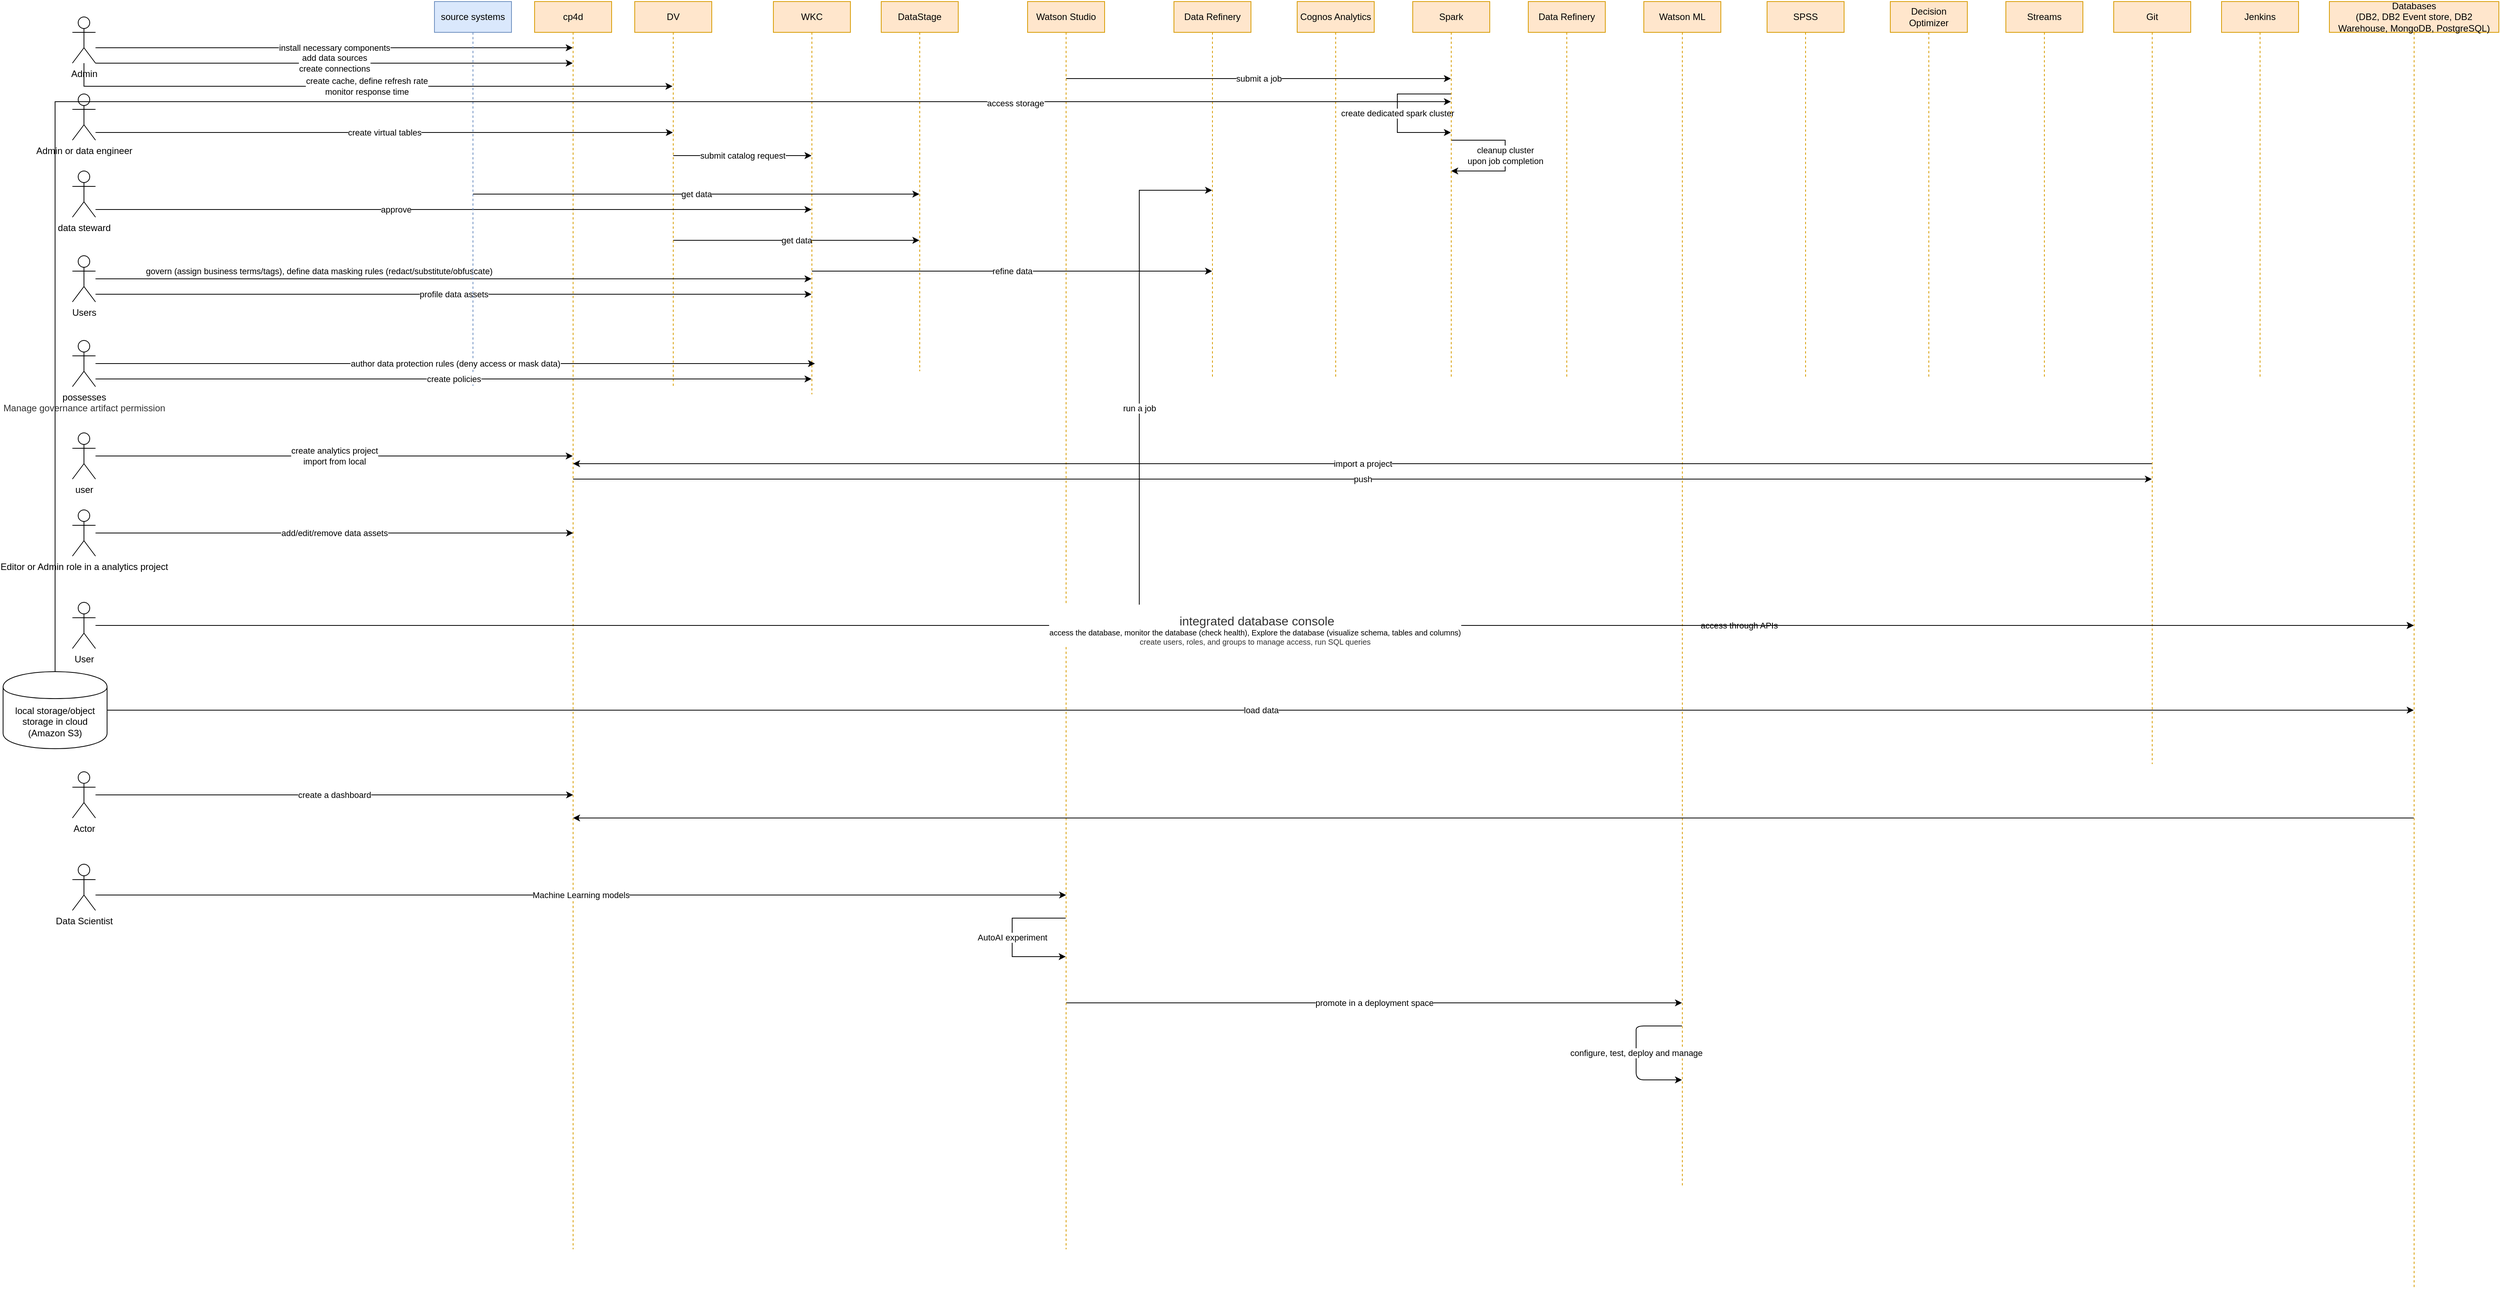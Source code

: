 <mxfile version="13.4.1" type="device" pages="3"><diagram id="L1ZYC2HpkG_WuAoH2lzu" name="Page-1"><mxGraphModel dx="2267" dy="710" grid="1" gridSize="10" guides="1" tooltips="1" connect="1" arrows="1" fold="1" page="1" pageScale="1" pageWidth="850" pageHeight="1100" math="0" shadow="0"><root><mxCell id="0"/><mxCell id="1" parent="0"/><mxCell id="Fra7D32QewwQKBFsgaWj-6" value="push" style="edgeStyle=orthogonalEdgeStyle;rounded=0;orthogonalLoop=1;jettySize=auto;html=1;" parent="1" source="wFHEGbKlSNmxPqVguw3p-3" target="Fra7D32QewwQKBFsgaWj-1" edge="1"><mxGeometry relative="1" as="geometry"><mxPoint x="800" y="660" as="targetPoint"/><Array as="points"><mxPoint x="2020" y="660"/><mxPoint x="2020" y="660"/></Array></mxGeometry></mxCell><mxCell id="wFHEGbKlSNmxPqVguw3p-3" value="cp4d" style="shape=umlLifeline;perimeter=lifelinePerimeter;whiteSpace=wrap;html=1;container=1;collapsible=0;recursiveResize=0;outlineConnect=0;fillColor=#ffe6cc;strokeColor=#d79b00;" parent="1" vertex="1"><mxGeometry x="110" y="40" width="100" height="1620" as="geometry"/></mxCell><mxCell id="wFHEGbKlSNmxPqVguw3p-18" value="submit catalog request" style="edgeStyle=orthogonalEdgeStyle;rounded=0;orthogonalLoop=1;jettySize=auto;html=1;" parent="1" source="wFHEGbKlSNmxPqVguw3p-4" target="wFHEGbKlSNmxPqVguw3p-5" edge="1"><mxGeometry relative="1" as="geometry"><Array as="points"><mxPoint x="380" y="240"/><mxPoint x="380" y="240"/></Array></mxGeometry></mxCell><mxCell id="wFHEGbKlSNmxPqVguw3p-23" value="get data" style="edgeStyle=orthogonalEdgeStyle;rounded=0;orthogonalLoop=1;jettySize=auto;html=1;" parent="1" source="wFHEGbKlSNmxPqVguw3p-4" target="wFHEGbKlSNmxPqVguw3p-6" edge="1"><mxGeometry relative="1" as="geometry"><mxPoint x="540" y="350" as="targetPoint"/><Array as="points"><mxPoint x="450" y="350"/><mxPoint x="450" y="350"/></Array></mxGeometry></mxCell><mxCell id="wFHEGbKlSNmxPqVguw3p-4" value="DV" style="shape=umlLifeline;perimeter=lifelinePerimeter;whiteSpace=wrap;html=1;container=1;collapsible=0;recursiveResize=0;outlineConnect=0;fillColor=#ffe6cc;strokeColor=#d79b00;" parent="1" vertex="1"><mxGeometry x="240" y="40" width="100" height="500" as="geometry"/></mxCell><mxCell id="wFHEGbKlSNmxPqVguw3p-16" value="DV" style="shape=umlLifeline;perimeter=lifelinePerimeter;whiteSpace=wrap;html=1;container=1;collapsible=0;recursiveResize=0;outlineConnect=0;" parent="1" vertex="1"><mxGeometry x="420" y="40" width="100" height="300" as="geometry"/></mxCell><mxCell id="wFHEGbKlSNmxPqVguw3p-24" value="refine data" style="edgeStyle=orthogonalEdgeStyle;rounded=0;orthogonalLoop=1;jettySize=auto;html=1;" parent="1" source="wFHEGbKlSNmxPqVguw3p-5" target="wFHEGbKlSNmxPqVguw3p-7" edge="1"><mxGeometry relative="1" as="geometry"><Array as="points"><mxPoint x="610" y="390"/><mxPoint x="610" y="390"/></Array></mxGeometry></mxCell><mxCell id="wFHEGbKlSNmxPqVguw3p-5" value="WKC" style="shape=umlLifeline;perimeter=lifelinePerimeter;whiteSpace=wrap;html=1;container=1;collapsible=0;recursiveResize=0;outlineConnect=0;fillColor=#ffe6cc;strokeColor=#d79b00;" parent="1" vertex="1"><mxGeometry x="420" y="40" width="100" height="510" as="geometry"/></mxCell><mxCell id="wFHEGbKlSNmxPqVguw3p-6" value="DataStage" style="shape=umlLifeline;perimeter=lifelinePerimeter;whiteSpace=wrap;html=1;container=1;collapsible=0;recursiveResize=0;outlineConnect=0;fillColor=#ffe6cc;strokeColor=#d79b00;" parent="1" vertex="1"><mxGeometry x="560" y="40" width="100" height="480" as="geometry"/></mxCell><mxCell id="wFHEGbKlSNmxPqVguw3p-7" value="Data Refinery" style="shape=umlLifeline;perimeter=lifelinePerimeter;whiteSpace=wrap;html=1;container=1;collapsible=0;recursiveResize=0;outlineConnect=0;fillColor=#ffe6cc;strokeColor=#d79b00;" parent="1" vertex="1"><mxGeometry x="940" y="40" width="100" height="490" as="geometry"/></mxCell><mxCell id="wFHEGbKlSNmxPqVguw3p-9" value="install necessary components" style="edgeStyle=orthogonalEdgeStyle;rounded=0;orthogonalLoop=1;jettySize=auto;html=1;" parent="1" source="wFHEGbKlSNmxPqVguw3p-8" target="wFHEGbKlSNmxPqVguw3p-3" edge="1"><mxGeometry relative="1" as="geometry"><Array as="points"><mxPoint x="50" y="100"/><mxPoint x="50" y="100"/></Array></mxGeometry></mxCell><mxCell id="wFHEGbKlSNmxPqVguw3p-11" value="add data sources&lt;br&gt;create connections" style="edgeStyle=orthogonalEdgeStyle;rounded=0;orthogonalLoop=1;jettySize=auto;html=1;" parent="1" source="wFHEGbKlSNmxPqVguw3p-8" target="wFHEGbKlSNmxPqVguw3p-3" edge="1"><mxGeometry relative="1" as="geometry"><Array as="points"><mxPoint x="50" y="120"/><mxPoint x="50" y="120"/></Array></mxGeometry></mxCell><mxCell id="wFHEGbKlSNmxPqVguw3p-34" value="create cache, define refresh rate&lt;br&gt;monitor response time" style="edgeStyle=orthogonalEdgeStyle;rounded=0;orthogonalLoop=1;jettySize=auto;html=1;" parent="1" source="wFHEGbKlSNmxPqVguw3p-8" edge="1"><mxGeometry relative="1" as="geometry"><mxPoint x="289" y="150" as="targetPoint"/><Array as="points"><mxPoint x="-475" y="150"/><mxPoint x="289" y="150"/></Array></mxGeometry></mxCell><mxCell id="wFHEGbKlSNmxPqVguw3p-8" value="Admin" style="shape=umlActor;verticalLabelPosition=bottom;verticalAlign=top;html=1;" parent="1" vertex="1"><mxGeometry x="-490" y="60" width="30" height="60" as="geometry"/></mxCell><mxCell id="wFHEGbKlSNmxPqVguw3p-12" value="create virtual tables" style="edgeStyle=orthogonalEdgeStyle;rounded=0;orthogonalLoop=1;jettySize=auto;html=1;" parent="1" source="wFHEGbKlSNmxPqVguw3p-10" target="wFHEGbKlSNmxPqVguw3p-4" edge="1"><mxGeometry relative="1" as="geometry"><Array as="points"><mxPoint x="190" y="210"/><mxPoint x="190" y="210"/></Array></mxGeometry></mxCell><mxCell id="wFHEGbKlSNmxPqVguw3p-10" value="Admin or data engineer" style="shape=umlActor;verticalLabelPosition=bottom;verticalAlign=top;html=1;" parent="1" vertex="1"><mxGeometry x="-490" y="160" width="30" height="60" as="geometry"/></mxCell><mxCell id="wFHEGbKlSNmxPqVguw3p-14" value="approve" style="edgeStyle=orthogonalEdgeStyle;rounded=0;orthogonalLoop=1;jettySize=auto;html=1;" parent="1" source="wFHEGbKlSNmxPqVguw3p-13" target="wFHEGbKlSNmxPqVguw3p-5" edge="1"><mxGeometry x="0.657" y="-380" relative="1" as="geometry"><Array as="points"><mxPoint x="310" y="310"/><mxPoint x="310" y="310"/></Array><mxPoint x="-380" y="-380" as="offset"/></mxGeometry></mxCell><mxCell id="wFHEGbKlSNmxPqVguw3p-13" value="data steward" style="shape=umlActor;verticalLabelPosition=bottom;verticalAlign=top;html=1;" parent="1" vertex="1"><mxGeometry x="-490" y="260" width="30" height="60" as="geometry"/></mxCell><mxCell id="wFHEGbKlSNmxPqVguw3p-20" value="govern&amp;nbsp;(assign business terms/tags), define data masking rules (redact/substitute/obfuscate)" style="edgeStyle=orthogonalEdgeStyle;rounded=0;orthogonalLoop=1;jettySize=auto;html=1;" parent="1" source="wFHEGbKlSNmxPqVguw3p-19" target="wFHEGbKlSNmxPqVguw3p-5" edge="1"><mxGeometry x="0.678" y="490" relative="1" as="geometry"><Array as="points"><mxPoint x="-30" y="400"/><mxPoint x="-30" y="400"/></Array><mxPoint x="-490" y="480" as="offset"/></mxGeometry></mxCell><mxCell id="wFHEGbKlSNmxPqVguw3p-33" value="profile data assets" style="edgeStyle=orthogonalEdgeStyle;rounded=0;orthogonalLoop=1;jettySize=auto;html=1;" parent="1" source="wFHEGbKlSNmxPqVguw3p-19" target="wFHEGbKlSNmxPqVguw3p-5" edge="1"><mxGeometry relative="1" as="geometry"><Array as="points"><mxPoint x="-10" y="420"/><mxPoint x="-10" y="420"/></Array></mxGeometry></mxCell><mxCell id="wFHEGbKlSNmxPqVguw3p-19" value="Users" style="shape=umlActor;verticalLabelPosition=bottom;verticalAlign=top;html=1;" parent="1" vertex="1"><mxGeometry x="-490" y="370" width="30" height="60" as="geometry"/></mxCell><mxCell id="wFHEGbKlSNmxPqVguw3p-22" value="get data" style="edgeStyle=orthogonalEdgeStyle;rounded=0;orthogonalLoop=1;jettySize=auto;html=1;" parent="1" source="wFHEGbKlSNmxPqVguw3p-21" target="wFHEGbKlSNmxPqVguw3p-6" edge="1"><mxGeometry relative="1" as="geometry"><Array as="points"><mxPoint x="460" y="290"/><mxPoint x="460" y="290"/></Array></mxGeometry></mxCell><mxCell id="wFHEGbKlSNmxPqVguw3p-21" value="source systems" style="shape=umlLifeline;perimeter=lifelinePerimeter;whiteSpace=wrap;html=1;container=1;collapsible=0;recursiveResize=0;outlineConnect=0;fillColor=#dae8fc;strokeColor=#6c8ebf;" parent="1" vertex="1"><mxGeometry x="-20" y="40" width="100" height="500" as="geometry"/></mxCell><mxCell id="wFHEGbKlSNmxPqVguw3p-25" value="Cognos Analytics" style="shape=umlLifeline;perimeter=lifelinePerimeter;whiteSpace=wrap;html=1;container=1;collapsible=0;recursiveResize=0;outlineConnect=0;fillColor=#ffe6cc;strokeColor=#d79b00;" parent="1" vertex="1"><mxGeometry x="1100" y="40" width="100" height="490" as="geometry"/></mxCell><mxCell id="Fra7D32QewwQKBFsgaWj-20" value="create dedicated spark cluster" style="edgeStyle=orthogonalEdgeStyle;rounded=0;orthogonalLoop=1;jettySize=auto;html=1;" parent="1" source="wFHEGbKlSNmxPqVguw3p-26" target="wFHEGbKlSNmxPqVguw3p-26" edge="1"><mxGeometry relative="1" as="geometry"><mxPoint x="1230" y="230" as="targetPoint"/><Array as="points"><mxPoint x="1230" y="160"/><mxPoint x="1230" y="210"/></Array></mxGeometry></mxCell><mxCell id="Fra7D32QewwQKBFsgaWj-21" value="cleanup cluster &lt;br&gt;upon job completion" style="edgeStyle=orthogonalEdgeStyle;rounded=0;orthogonalLoop=1;jettySize=auto;html=1;" parent="1" source="wFHEGbKlSNmxPqVguw3p-26" target="wFHEGbKlSNmxPqVguw3p-26" edge="1"><mxGeometry relative="1" as="geometry"><mxPoint x="1230" y="360" as="targetPoint"/><Array as="points"><mxPoint x="1370" y="220"/><mxPoint x="1370" y="260"/></Array></mxGeometry></mxCell><mxCell id="wFHEGbKlSNmxPqVguw3p-26" value="Spark" style="shape=umlLifeline;perimeter=lifelinePerimeter;whiteSpace=wrap;html=1;container=1;collapsible=0;recursiveResize=0;outlineConnect=0;fillColor=#ffe6cc;strokeColor=#d79b00;" parent="1" vertex="1"><mxGeometry x="1250" y="40" width="100" height="490" as="geometry"/></mxCell><mxCell id="wFHEGbKlSNmxPqVguw3p-27" value="Data Refinery" style="shape=umlLifeline;perimeter=lifelinePerimeter;whiteSpace=wrap;html=1;container=1;collapsible=0;recursiveResize=0;outlineConnect=0;fillColor=#ffe6cc;strokeColor=#d79b00;" parent="1" vertex="1"><mxGeometry x="1400" y="40" width="100" height="490" as="geometry"/></mxCell><mxCell id="Fra7D32QewwQKBFsgaWj-9" value="run a job" style="edgeStyle=orthogonalEdgeStyle;rounded=0;orthogonalLoop=1;jettySize=auto;html=1;" parent="1" source="wFHEGbKlSNmxPqVguw3p-28" target="wFHEGbKlSNmxPqVguw3p-7" edge="1"><mxGeometry relative="1" as="geometry"/></mxCell><mxCell id="Fra7D32QewwQKBFsgaWj-15" value="access through APIs&amp;nbsp;" style="edgeStyle=orthogonalEdgeStyle;rounded=0;orthogonalLoop=1;jettySize=auto;html=1;" parent="1" source="wFHEGbKlSNmxPqVguw3p-28" target="Fra7D32QewwQKBFsgaWj-10" edge="1"><mxGeometry relative="1" as="geometry"><mxPoint x="2524" y="120" as="targetPoint"/><Array as="points"><mxPoint x="2510" y="115"/><mxPoint x="2510" y="115"/></Array></mxGeometry></mxCell><mxCell id="Fra7D32QewwQKBFsgaWj-16" value="submit a job" style="edgeStyle=orthogonalEdgeStyle;rounded=0;orthogonalLoop=1;jettySize=auto;html=1;" parent="1" source="wFHEGbKlSNmxPqVguw3p-28" target="wFHEGbKlSNmxPqVguw3p-26" edge="1"><mxGeometry relative="1" as="geometry"><Array as="points"><mxPoint x="1160" y="140"/><mxPoint x="1160" y="140"/></Array></mxGeometry></mxCell><mxCell id="Fra7D32QewwQKBFsgaWj-29" value="AutoAI experiment" style="edgeStyle=orthogonalEdgeStyle;rounded=0;orthogonalLoop=1;jettySize=auto;html=1;" parent="1" source="wFHEGbKlSNmxPqVguw3p-28" target="wFHEGbKlSNmxPqVguw3p-28" edge="1"><mxGeometry relative="1" as="geometry"><mxPoint x="740" y="1310" as="targetPoint"/><Array as="points"><mxPoint x="730" y="1230"/><mxPoint x="730" y="1280"/></Array></mxGeometry></mxCell><mxCell id="Fra7D32QewwQKBFsgaWj-30" value="promote in a deployment space" style="edgeStyle=orthogonalEdgeStyle;rounded=0;orthogonalLoop=1;jettySize=auto;html=1;" parent="1" source="wFHEGbKlSNmxPqVguw3p-28" target="wFHEGbKlSNmxPqVguw3p-29" edge="1"><mxGeometry relative="1" as="geometry"><Array as="points"><mxPoint x="990" y="1340"/><mxPoint x="990" y="1340"/></Array></mxGeometry></mxCell><mxCell id="wFHEGbKlSNmxPqVguw3p-28" value="Watson Studio" style="shape=umlLifeline;perimeter=lifelinePerimeter;whiteSpace=wrap;html=1;container=1;collapsible=0;recursiveResize=0;outlineConnect=0;fillColor=#ffe6cc;strokeColor=#d79b00;" parent="1" vertex="1"><mxGeometry x="750" y="40" width="100" height="1620" as="geometry"/></mxCell><mxCell id="wFHEGbKlSNmxPqVguw3p-29" value="Watson ML" style="shape=umlLifeline;perimeter=lifelinePerimeter;whiteSpace=wrap;html=1;container=1;collapsible=0;recursiveResize=0;outlineConnect=0;fillColor=#ffe6cc;strokeColor=#d79b00;" parent="1" vertex="1"><mxGeometry x="1550" y="40" width="100" height="1540" as="geometry"/></mxCell><mxCell id="wFHEGbKlSNmxPqVguw3p-30" value="SPSS" style="shape=umlLifeline;perimeter=lifelinePerimeter;whiteSpace=wrap;html=1;container=1;collapsible=0;recursiveResize=0;outlineConnect=0;fillColor=#ffe6cc;strokeColor=#d79b00;" parent="1" vertex="1"><mxGeometry x="1710" y="40" width="100" height="490" as="geometry"/></mxCell><mxCell id="wFHEGbKlSNmxPqVguw3p-31" value="Decision Optimizer" style="shape=umlLifeline;perimeter=lifelinePerimeter;whiteSpace=wrap;html=1;container=1;collapsible=0;recursiveResize=0;outlineConnect=0;fillColor=#ffe6cc;strokeColor=#d79b00;" parent="1" vertex="1"><mxGeometry x="1870" y="40" width="100" height="490" as="geometry"/></mxCell><mxCell id="wFHEGbKlSNmxPqVguw3p-32" value="Streams" style="shape=umlLifeline;perimeter=lifelinePerimeter;whiteSpace=wrap;html=1;container=1;collapsible=0;recursiveResize=0;outlineConnect=0;fillColor=#ffe6cc;strokeColor=#d79b00;" parent="1" vertex="1"><mxGeometry x="2020" y="40" width="100" height="490" as="geometry"/></mxCell><mxCell id="wFHEGbKlSNmxPqVguw3p-37" value="author data protection rules (deny access or mask data)" style="edgeStyle=orthogonalEdgeStyle;rounded=0;orthogonalLoop=1;jettySize=auto;html=1;" parent="1" source="wFHEGbKlSNmxPqVguw3p-36" edge="1"><mxGeometry relative="1" as="geometry"><mxPoint x="474" y="510" as="targetPoint"/><Array as="points"><mxPoint x="474" y="510"/></Array></mxGeometry></mxCell><mxCell id="wFHEGbKlSNmxPqVguw3p-42" value="create policies" style="edgeStyle=orthogonalEdgeStyle;rounded=0;orthogonalLoop=1;jettySize=auto;html=1;" parent="1" source="wFHEGbKlSNmxPqVguw3p-36" target="wFHEGbKlSNmxPqVguw3p-5" edge="1"><mxGeometry relative="1" as="geometry"><Array as="points"><mxPoint x="-240" y="530"/><mxPoint x="-240" y="530"/></Array></mxGeometry></mxCell><mxCell id="wFHEGbKlSNmxPqVguw3p-36" value="&lt;font style=&quot;font-size: 12px&quot;&gt;possesses&lt;br&gt;&lt;span style=&quot;color: rgb(50 , 50 , 50) ; background-color: rgb(255 , 255 , 255)&quot;&gt;Manage governance artifact permission&lt;/span&gt;&lt;/font&gt;" style="shape=umlActor;verticalLabelPosition=bottom;verticalAlign=top;html=1;" parent="1" vertex="1"><mxGeometry x="-490" y="480" width="30" height="60" as="geometry"/></mxCell><mxCell id="Fra7D32QewwQKBFsgaWj-5" value="import a project" style="edgeStyle=orthogonalEdgeStyle;rounded=0;orthogonalLoop=1;jettySize=auto;html=1;" parent="1" source="Fra7D32QewwQKBFsgaWj-1" target="wFHEGbKlSNmxPqVguw3p-3" edge="1"><mxGeometry relative="1" as="geometry"><Array as="points"><mxPoint x="1690" y="640"/><mxPoint x="1690" y="640"/></Array></mxGeometry></mxCell><mxCell id="Fra7D32QewwQKBFsgaWj-1" value="Git" style="shape=umlLifeline;perimeter=lifelinePerimeter;whiteSpace=wrap;html=1;container=1;collapsible=0;recursiveResize=0;outlineConnect=0;fillColor=#ffe6cc;strokeColor=#d79b00;" parent="1" vertex="1"><mxGeometry x="2160" y="40" width="100" height="990" as="geometry"/></mxCell><mxCell id="Fra7D32QewwQKBFsgaWj-2" value="Jenkins" style="shape=umlLifeline;perimeter=lifelinePerimeter;whiteSpace=wrap;html=1;container=1;collapsible=0;recursiveResize=0;outlineConnect=0;fillColor=#ffe6cc;strokeColor=#d79b00;" parent="1" vertex="1"><mxGeometry x="2300" y="40" width="100" height="490" as="geometry"/></mxCell><mxCell id="Fra7D32QewwQKBFsgaWj-4" value="create analytics project&lt;br&gt;import from local" style="edgeStyle=orthogonalEdgeStyle;rounded=0;orthogonalLoop=1;jettySize=auto;html=1;" parent="1" source="Fra7D32QewwQKBFsgaWj-3" target="wFHEGbKlSNmxPqVguw3p-3" edge="1"><mxGeometry relative="1" as="geometry"><mxPoint x="90" y="500" as="targetPoint"/><Array as="points"><mxPoint x="-10" y="630"/><mxPoint x="-10" y="630"/></Array></mxGeometry></mxCell><mxCell id="Fra7D32QewwQKBFsgaWj-3" value="user" style="shape=umlActor;verticalLabelPosition=bottom;verticalAlign=top;html=1;outlineConnect=0;" parent="1" vertex="1"><mxGeometry x="-490" y="600" width="30" height="60" as="geometry"/></mxCell><mxCell id="Fra7D32QewwQKBFsgaWj-8" value="add/edit/remove data assets" style="edgeStyle=orthogonalEdgeStyle;rounded=0;orthogonalLoop=1;jettySize=auto;html=1;" parent="1" source="Fra7D32QewwQKBFsgaWj-7" edge="1"><mxGeometry relative="1" as="geometry"><mxPoint x="160" y="730" as="targetPoint"/><Array as="points"><mxPoint x="160" y="730"/></Array></mxGeometry></mxCell><mxCell id="Fra7D32QewwQKBFsgaWj-7" value="Editor or Admin role in a analytics project" style="shape=umlActor;verticalLabelPosition=bottom;verticalAlign=top;html=1;outlineConnect=0;" parent="1" vertex="1"><mxGeometry x="-490" y="700" width="30" height="60" as="geometry"/></mxCell><mxCell id="Fra7D32QewwQKBFsgaWj-26" style="edgeStyle=orthogonalEdgeStyle;rounded=0;orthogonalLoop=1;jettySize=auto;html=1;" parent="1" source="Fra7D32QewwQKBFsgaWj-10" edge="1"><mxGeometry relative="1" as="geometry"><mxPoint x="160" y="1100" as="targetPoint"/><Array as="points"><mxPoint x="160" y="1100"/></Array></mxGeometry></mxCell><mxCell id="Fra7D32QewwQKBFsgaWj-10" value="&lt;font style=&quot;font-size: 12px&quot;&gt;Databases&lt;br&gt;(DB2, DB2 Event store, DB2 Warehouse, MongoDB, PostgreSQL)&lt;/font&gt;" style="shape=umlLifeline;perimeter=lifelinePerimeter;whiteSpace=wrap;html=1;container=1;collapsible=0;recursiveResize=0;outlineConnect=0;fillColor=#ffe6cc;strokeColor=#d79b00;align=center;" parent="1" vertex="1"><mxGeometry x="2440" y="40" width="220" height="1670" as="geometry"/></mxCell><mxCell id="Fra7D32QewwQKBFsgaWj-12" value="&lt;div style=&quot;font-size: 10px&quot;&gt;&lt;font style=&quot;font-size: 10px&quot;&gt;&lt;br&gt;&lt;/font&gt;&lt;/div&gt;&lt;span style=&quot;color: rgb(50 , 50 , 50) ; font-family: , &amp;#34;helvetica neue&amp;#34; , &amp;#34;arial&amp;#34; , sans-serif ; font-size: 16px&quot;&gt;&amp;nbsp;integrated database console&lt;/span&gt;&lt;div style=&quot;font-size: 10px&quot;&gt;&lt;font style=&quot;font-size: 10px&quot;&gt;access the database,&amp;nbsp;&lt;/font&gt;monitor the database (check health), Explore the database (visualize schema, tables and columns)&lt;/div&gt;&lt;font style=&quot;font-size: 10px&quot;&gt;&lt;span style=&quot;color: rgb(50 , 50 , 50)&quot;&gt;&lt;div&gt;create users, roles, and groups to manage access, run SQL queries&lt;/div&gt;&lt;/span&gt;&lt;/font&gt;" style="edgeStyle=orthogonalEdgeStyle;rounded=0;orthogonalLoop=1;jettySize=auto;html=1;align=center;" parent="1" source="Fra7D32QewwQKBFsgaWj-11" target="Fra7D32QewwQKBFsgaWj-10" edge="1"><mxGeometry relative="1" as="geometry"><mxPoint x="2550" y="860" as="targetPoint"/><Array as="points"><mxPoint x="-310" y="850"/><mxPoint x="-310" y="850"/></Array></mxGeometry></mxCell><mxCell id="Fra7D32QewwQKBFsgaWj-11" value="User" style="shape=umlActor;verticalLabelPosition=bottom;verticalAlign=top;html=1;outlineConnect=0;" parent="1" vertex="1"><mxGeometry x="-490" y="820" width="30" height="60" as="geometry"/></mxCell><mxCell id="Fra7D32QewwQKBFsgaWj-14" value="load data" style="edgeStyle=orthogonalEdgeStyle;rounded=0;orthogonalLoop=1;jettySize=auto;html=1;" parent="1" source="Fra7D32QewwQKBFsgaWj-13" target="Fra7D32QewwQKBFsgaWj-10" edge="1"><mxGeometry relative="1" as="geometry"><mxPoint x="2520" y="950" as="targetPoint"/><Array as="points"><mxPoint x="1740" y="960"/><mxPoint x="1740" y="960"/></Array></mxGeometry></mxCell><mxCell id="Fra7D32QewwQKBFsgaWj-22" style="edgeStyle=orthogonalEdgeStyle;rounded=0;orthogonalLoop=1;jettySize=auto;html=1;" parent="1" source="Fra7D32QewwQKBFsgaWj-13" target="wFHEGbKlSNmxPqVguw3p-26" edge="1"><mxGeometry relative="1" as="geometry"><Array as="points"><mxPoint x="-512" y="170"/></Array></mxGeometry></mxCell><mxCell id="Fra7D32QewwQKBFsgaWj-23" value="access storage" style="edgeLabel;html=1;align=center;verticalAlign=middle;resizable=0;points=[];" parent="Fra7D32QewwQKBFsgaWj-22" vertex="1" connectable="0"><mxGeometry x="0.557" y="-2" relative="1" as="geometry"><mxPoint as="offset"/></mxGeometry></mxCell><mxCell id="Fra7D32QewwQKBFsgaWj-13" value="local storage/object storage in cloud (Amazon S3)" style="shape=cylinder;whiteSpace=wrap;html=1;boundedLbl=1;backgroundOutline=1;" parent="1" vertex="1"><mxGeometry x="-580" y="910" width="135" height="100" as="geometry"/></mxCell><mxCell id="Fra7D32QewwQKBFsgaWj-25" value="create a dashboard" style="edgeStyle=orthogonalEdgeStyle;rounded=0;orthogonalLoop=1;jettySize=auto;html=1;" parent="1" source="Fra7D32QewwQKBFsgaWj-24" edge="1"><mxGeometry relative="1" as="geometry"><mxPoint x="160" y="1070" as="targetPoint"/><Array as="points"><mxPoint x="160" y="1070"/></Array></mxGeometry></mxCell><mxCell id="Fra7D32QewwQKBFsgaWj-24" value="Actor" style="shape=umlActor;verticalLabelPosition=bottom;verticalAlign=top;html=1;outlineConnect=0;" parent="1" vertex="1"><mxGeometry x="-490" y="1040" width="30" height="60" as="geometry"/></mxCell><mxCell id="Fra7D32QewwQKBFsgaWj-28" value="Machine Learning models" style="edgeStyle=orthogonalEdgeStyle;rounded=0;orthogonalLoop=1;jettySize=auto;html=1;" parent="1" source="Fra7D32QewwQKBFsgaWj-27" edge="1"><mxGeometry relative="1" as="geometry"><mxPoint x="800" y="1200" as="targetPoint"/><Array as="points"><mxPoint x="-100" y="1200"/><mxPoint x="-100" y="1200"/></Array></mxGeometry></mxCell><mxCell id="Fra7D32QewwQKBFsgaWj-27" value="Data Scientist" style="shape=umlActor;verticalLabelPosition=bottom;verticalAlign=top;html=1;outlineConnect=0;" parent="1" vertex="1"><mxGeometry x="-490" y="1160" width="30" height="60" as="geometry"/></mxCell><mxCell id="Fra7D32QewwQKBFsgaWj-31" value="configure, test, deploy and manage" style="endArrow=classic;html=1;" parent="1" source="wFHEGbKlSNmxPqVguw3p-29" target="wFHEGbKlSNmxPqVguw3p-29" edge="1"><mxGeometry width="50" height="50" relative="1" as="geometry"><mxPoint x="1340" y="1080" as="sourcePoint"/><mxPoint x="1540" y="1440" as="targetPoint"/><Array as="points"><mxPoint x="1570" y="1370"/><mxPoint x="1540" y="1370"/><mxPoint x="1540" y="1380"/><mxPoint x="1540" y="1440"/></Array></mxGeometry></mxCell></root></mxGraphModel></diagram><diagram id="CswjsNRoatcGmHkLvvWv" name="cp4dwebclient"><mxGraphModel dx="1795" dy="433" grid="1" gridSize="10" guides="1" tooltips="1" connect="1" arrows="1" fold="1" page="1" pageScale="1" pageWidth="850" pageHeight="1100" math="0" shadow="0"><root><mxCell id="sJ_8CYT4_Y2ACDrbvebP-0"/><mxCell id="sJ_8CYT4_Y2ACDrbvebP-1" parent="sJ_8CYT4_Y2ACDrbvebP-0"/><mxCell id="8w7zDMVu4T2dXT-TnzvE-1" style="edgeStyle=orthogonalEdgeStyle;rounded=0;orthogonalLoop=1;jettySize=auto;html=1;" edge="1" parent="sJ_8CYT4_Y2ACDrbvebP-1" source="sJ_8CYT4_Y2ACDrbvebP-2" target="8w7zDMVu4T2dXT-TnzvE-0"><mxGeometry relative="1" as="geometry"><Array as="points"><mxPoint x="300" y="130"/><mxPoint x="300" y="130"/></Array></mxGeometry></mxCell><mxCell id="8w7zDMVu4T2dXT-TnzvE-2" value="&lt;div style=&quot;text-align: left ; font-size: 10px&quot;&gt;customize home page&lt;/div&gt;&lt;div style=&quot;text-align: left&quot;&gt;Customize the product name and logo of the web-client&lt;br&gt;&lt;/div&gt;&lt;div style=&quot;text-align: left ; font-size: 10px&quot;&gt;create new project&lt;/div&gt;&lt;div style=&quot;text-align: left ; font-size: 10px&quot;&gt;create new connections&lt;/div&gt;&lt;div style=&quot;text-align: left ; font-size: 10px&quot;&gt;view instances, environments and jobs&lt;/div&gt;&lt;div style=&quot;text-align: left ; font-size: 10px&quot;&gt;collect&amp;gt;&lt;/div&gt;&lt;div style=&quot;text-align: left ; font-size: 10px&quot;&gt;new datasets, new data source, new data requests, new database&lt;/div&gt;&lt;div style=&quot;text-align: left ; font-size: 10px&quot;&gt;data virtualization&amp;gt;virtualize tables&lt;/div&gt;&lt;div style=&quot;text-align: left ; font-size: 10px&quot;&gt;organize&amp;gt;&lt;/div&gt;&lt;div style=&quot;text-align: left ; font-size: 10px&quot;&gt;view catalogs, browse assets, access control&lt;/div&gt;&lt;div style=&quot;text-align: left ; font-size: 10px&quot;&gt;for a data asset, profile, view lineage&lt;/div&gt;&lt;div style=&quot;text-align: left ; font-size: 10px&quot;&gt;search all assets&lt;/div&gt;&lt;div style=&quot;text-align: left ; font-size: 10px&quot;&gt;data governance tasks through WKC, data curation and data quality tasks&lt;/div&gt;&lt;div style=&quot;text-align: left ; font-size: 10px&quot;&gt;&amp;nbsp;Information asset lineage&lt;/div&gt;&lt;div style=&quot;text-align: left ; font-size: 10px&quot;&gt;Analyze&amp;gt;&lt;/div&gt;&lt;div style=&quot;text-align: left ; font-size: 10px&quot;&gt;analytics dashboard&lt;/div&gt;&lt;div style=&quot;text-align: left ; font-size: 10px&quot;&gt;analytics deployments&lt;/div&gt;&lt;div style=&quot;text-align: left ; font-size: 10px&quot;&gt;&lt;br style=&quot;font-size: 10px&quot;&gt;&lt;/div&gt;&lt;div style=&quot;text-align: left ; font-size: 10px&quot;&gt;view list of services, and deploy&amp;gt;&lt;/div&gt;&lt;div style=&quot;text-align: left ; font-size: 10px&quot;&gt;analytics, data governance, dashboards, data sources, developer tools,&amp;nbsp;&lt;/div&gt;&lt;div style=&quot;text-align: left ; font-size: 10px&quot;&gt;industry solutions, storage&lt;/div&gt;" style="edgeLabel;html=1;align=center;verticalAlign=middle;resizable=0;points=[];fontStyle=0;fontSize=10;labelBorderColor=#000000;" vertex="1" connectable="0" parent="8w7zDMVu4T2dXT-TnzvE-1"><mxGeometry x="0.451" y="-30" relative="1" as="geometry"><mxPoint x="-136" y="-28" as="offset"/></mxGeometry></mxCell><mxCell id="sJ_8CYT4_Y2ACDrbvebP-2" value="Actor" style="shape=umlActor;verticalLabelPosition=bottom;verticalAlign=top;html=1;outlineConnect=0;" vertex="1" parent="sJ_8CYT4_Y2ACDrbvebP-1"><mxGeometry x="-20" y="90" width="30" height="60" as="geometry"/></mxCell><mxCell id="8w7zDMVu4T2dXT-TnzvE-0" value="CP4D web client" style="shape=umlLifeline;perimeter=lifelinePerimeter;whiteSpace=wrap;html=1;container=1;collapsible=0;recursiveResize=0;outlineConnect=0;fillColor=#ffe6cc;strokeColor=#d79b00;" vertex="1" parent="sJ_8CYT4_Y2ACDrbvebP-1"><mxGeometry x="520" y="50" width="100" height="360" as="geometry"/></mxCell></root></mxGraphModel></diagram><diagram id="Nm-9LECjIx2haOI0MbaL" name="AutoAI"><mxGraphModel dx="540" dy="246" grid="1" gridSize="10" guides="1" tooltips="1" connect="1" arrows="1" fold="1" page="1" pageScale="1" pageWidth="850" pageHeight="1100" math="0" shadow="0"><root><mxCell id="yNukeno3rvvrPDXmfsa0-0"/><mxCell id="yNukeno3rvvrPDXmfsa0-1" parent="yNukeno3rvvrPDXmfsa0-0"/><mxCell id="vi8fzZHApyI2THgUH9lk-9" style="edgeStyle=orthogonalEdgeStyle;rounded=0;orthogonalLoop=1;jettySize=auto;html=1;fontSize=10;" edge="1" parent="yNukeno3rvvrPDXmfsa0-1" source="vi8fzZHApyI2THgUH9lk-0" target="vi8fzZHApyI2THgUH9lk-1"><mxGeometry relative="1" as="geometry"><mxPoint x="200" y="350" as="targetPoint"/><Array as="points"><mxPoint x="130" y="370"/><mxPoint x="130" y="170"/></Array></mxGeometry></mxCell><mxCell id="vi8fzZHApyI2THgUH9lk-10" value="save the model pipeline as a notebook" style="edgeLabel;html=1;align=center;verticalAlign=middle;resizable=0;points=[];fontSize=10;" vertex="1" connectable="0" parent="vi8fzZHApyI2THgUH9lk-9"><mxGeometry x="-0.229" y="1" relative="1" as="geometry"><mxPoint x="10.88" as="offset"/></mxGeometry></mxCell><mxCell id="vi8fzZHApyI2THgUH9lk-0" value="AutoAI" style="shape=umlLifeline;perimeter=lifelinePerimeter;whiteSpace=wrap;html=1;container=1;collapsible=0;recursiveResize=0;outlineConnect=0;fillColor=#ffe6cc;strokeColor=#d79b00;" vertex="1" parent="yNukeno3rvvrPDXmfsa0-1"><mxGeometry x="520" y="50" width="100" height="360" as="geometry"/></mxCell><mxCell id="vi8fzZHApyI2THgUH9lk-2" value="provides training data in csv format" style="edgeStyle=orthogonalEdgeStyle;rounded=0;orthogonalLoop=1;jettySize=auto;html=1;fontSize=10;" edge="1" parent="yNukeno3rvvrPDXmfsa0-1" source="vi8fzZHApyI2THgUH9lk-1" target="vi8fzZHApyI2THgUH9lk-0"><mxGeometry relative="1" as="geometry"><Array as="points"><mxPoint x="230" y="150"/><mxPoint x="230" y="150"/></Array></mxGeometry></mxCell><mxCell id="vi8fzZHApyI2THgUH9lk-6" value="create an autoAI experiment" style="edgeStyle=orthogonalEdgeStyle;rounded=0;orthogonalLoop=1;jettySize=auto;html=1;fontSize=10;" edge="1" parent="yNukeno3rvvrPDXmfsa0-1" source="vi8fzZHApyI2THgUH9lk-1" target="vi8fzZHApyI2THgUH9lk-0"><mxGeometry relative="1" as="geometry"><Array as="points"><mxPoint x="440" y="140"/><mxPoint x="440" y="140"/></Array></mxGeometry></mxCell><mxCell id="vi8fzZHApyI2THgUH9lk-7" style="edgeStyle=orthogonalEdgeStyle;rounded=0;orthogonalLoop=1;jettySize=auto;html=1;fontSize=10;" edge="1" parent="yNukeno3rvvrPDXmfsa0-1" source="vi8fzZHApyI2THgUH9lk-1" target="vi8fzZHApyI2THgUH9lk-0"><mxGeometry relative="1" as="geometry"><Array as="points"><mxPoint x="200" y="160"/><mxPoint x="200" y="340"/></Array></mxGeometry></mxCell><mxCell id="vi8fzZHApyI2THgUH9lk-8" value="save and deploy the model,&amp;nbsp;troubleshoot in case of failure,&lt;br&gt;create a batch deployment" style="edgeLabel;html=1;align=center;verticalAlign=middle;resizable=0;points=[];fontSize=10;" vertex="1" connectable="0" parent="vi8fzZHApyI2THgUH9lk-7"><mxGeometry x="0.627" y="-1" relative="1" as="geometry"><mxPoint x="-80.38" as="offset"/></mxGeometry></mxCell><mxCell id="vi8fzZHApyI2THgUH9lk-11" value="review and edit using autoai-lib for python library(beta feature)" style="edgeStyle=orthogonalEdgeStyle;rounded=0;orthogonalLoop=1;jettySize=auto;html=1;fontSize=10;" edge="1" parent="yNukeno3rvvrPDXmfsa0-1" source="vi8fzZHApyI2THgUH9lk-1" target="vi8fzZHApyI2THgUH9lk-0"><mxGeometry x="0.43" relative="1" as="geometry"><Array as="points"><mxPoint x="210" y="150"/><mxPoint x="210" y="310"/></Array><mxPoint as="offset"/></mxGeometry></mxCell><mxCell id="vi8fzZHApyI2THgUH9lk-1" value="user" style="shape=umlActor;verticalLabelPosition=bottom;verticalAlign=top;html=1;outlineConnect=0;fontSize=10;" vertex="1" parent="yNukeno3rvvrPDXmfsa0-1"><mxGeometry x="70" y="110" width="30" height="60" as="geometry"/></mxCell><mxCell id="vi8fzZHApyI2THgUH9lk-3" value="&lt;div style=&quot;text-align: left&quot;&gt;data preprocessing: automatic categorization of variables (categorical/numerical)&lt;/div&gt;&lt;div style=&quot;text-align: left&quot;&gt;automated model selection&lt;/div&gt;&lt;div style=&quot;text-align: left&quot;&gt;automated feature engineering&lt;/div&gt;&lt;div style=&quot;text-align: left&quot;&gt;hyperparameter tuning&lt;/div&gt;" style="edgeStyle=orthogonalEdgeStyle;rounded=0;orthogonalLoop=1;jettySize=auto;html=1;fontSize=10;" edge="1" parent="yNukeno3rvvrPDXmfsa0-1" source="vi8fzZHApyI2THgUH9lk-0" target="vi8fzZHApyI2THgUH9lk-0"><mxGeometry relative="1" as="geometry"><Array as="points"><mxPoint x="640" y="180"/></Array></mxGeometry></mxCell></root></mxGraphModel></diagram></mxfile>